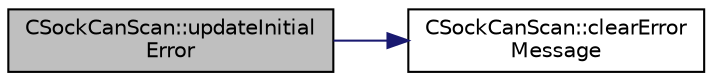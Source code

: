 digraph "CSockCanScan::updateInitialError"
{
 // LATEX_PDF_SIZE
  edge [fontname="Helvetica",fontsize="10",labelfontname="Helvetica",labelfontsize="10"];
  node [fontname="Helvetica",fontsize="10",shape=record];
  rankdir="LR";
  Node1 [label="CSockCanScan::updateInitial\lError",height=0.2,width=0.4,color="black", fillcolor="grey75", style="filled", fontcolor="black",tooltip=" "];
  Node1 -> Node2 [color="midnightblue",fontsize="10",style="solid",fontname="Helvetica"];
  Node2 [label="CSockCanScan::clearError\lMessage",height=0.2,width=0.4,color="black", fillcolor="white", style="filled",URL="$classCSockCanScan.html#a4b5f7591bfd27b8770bfb9ac9e406f66",tooltip=" "];
}

